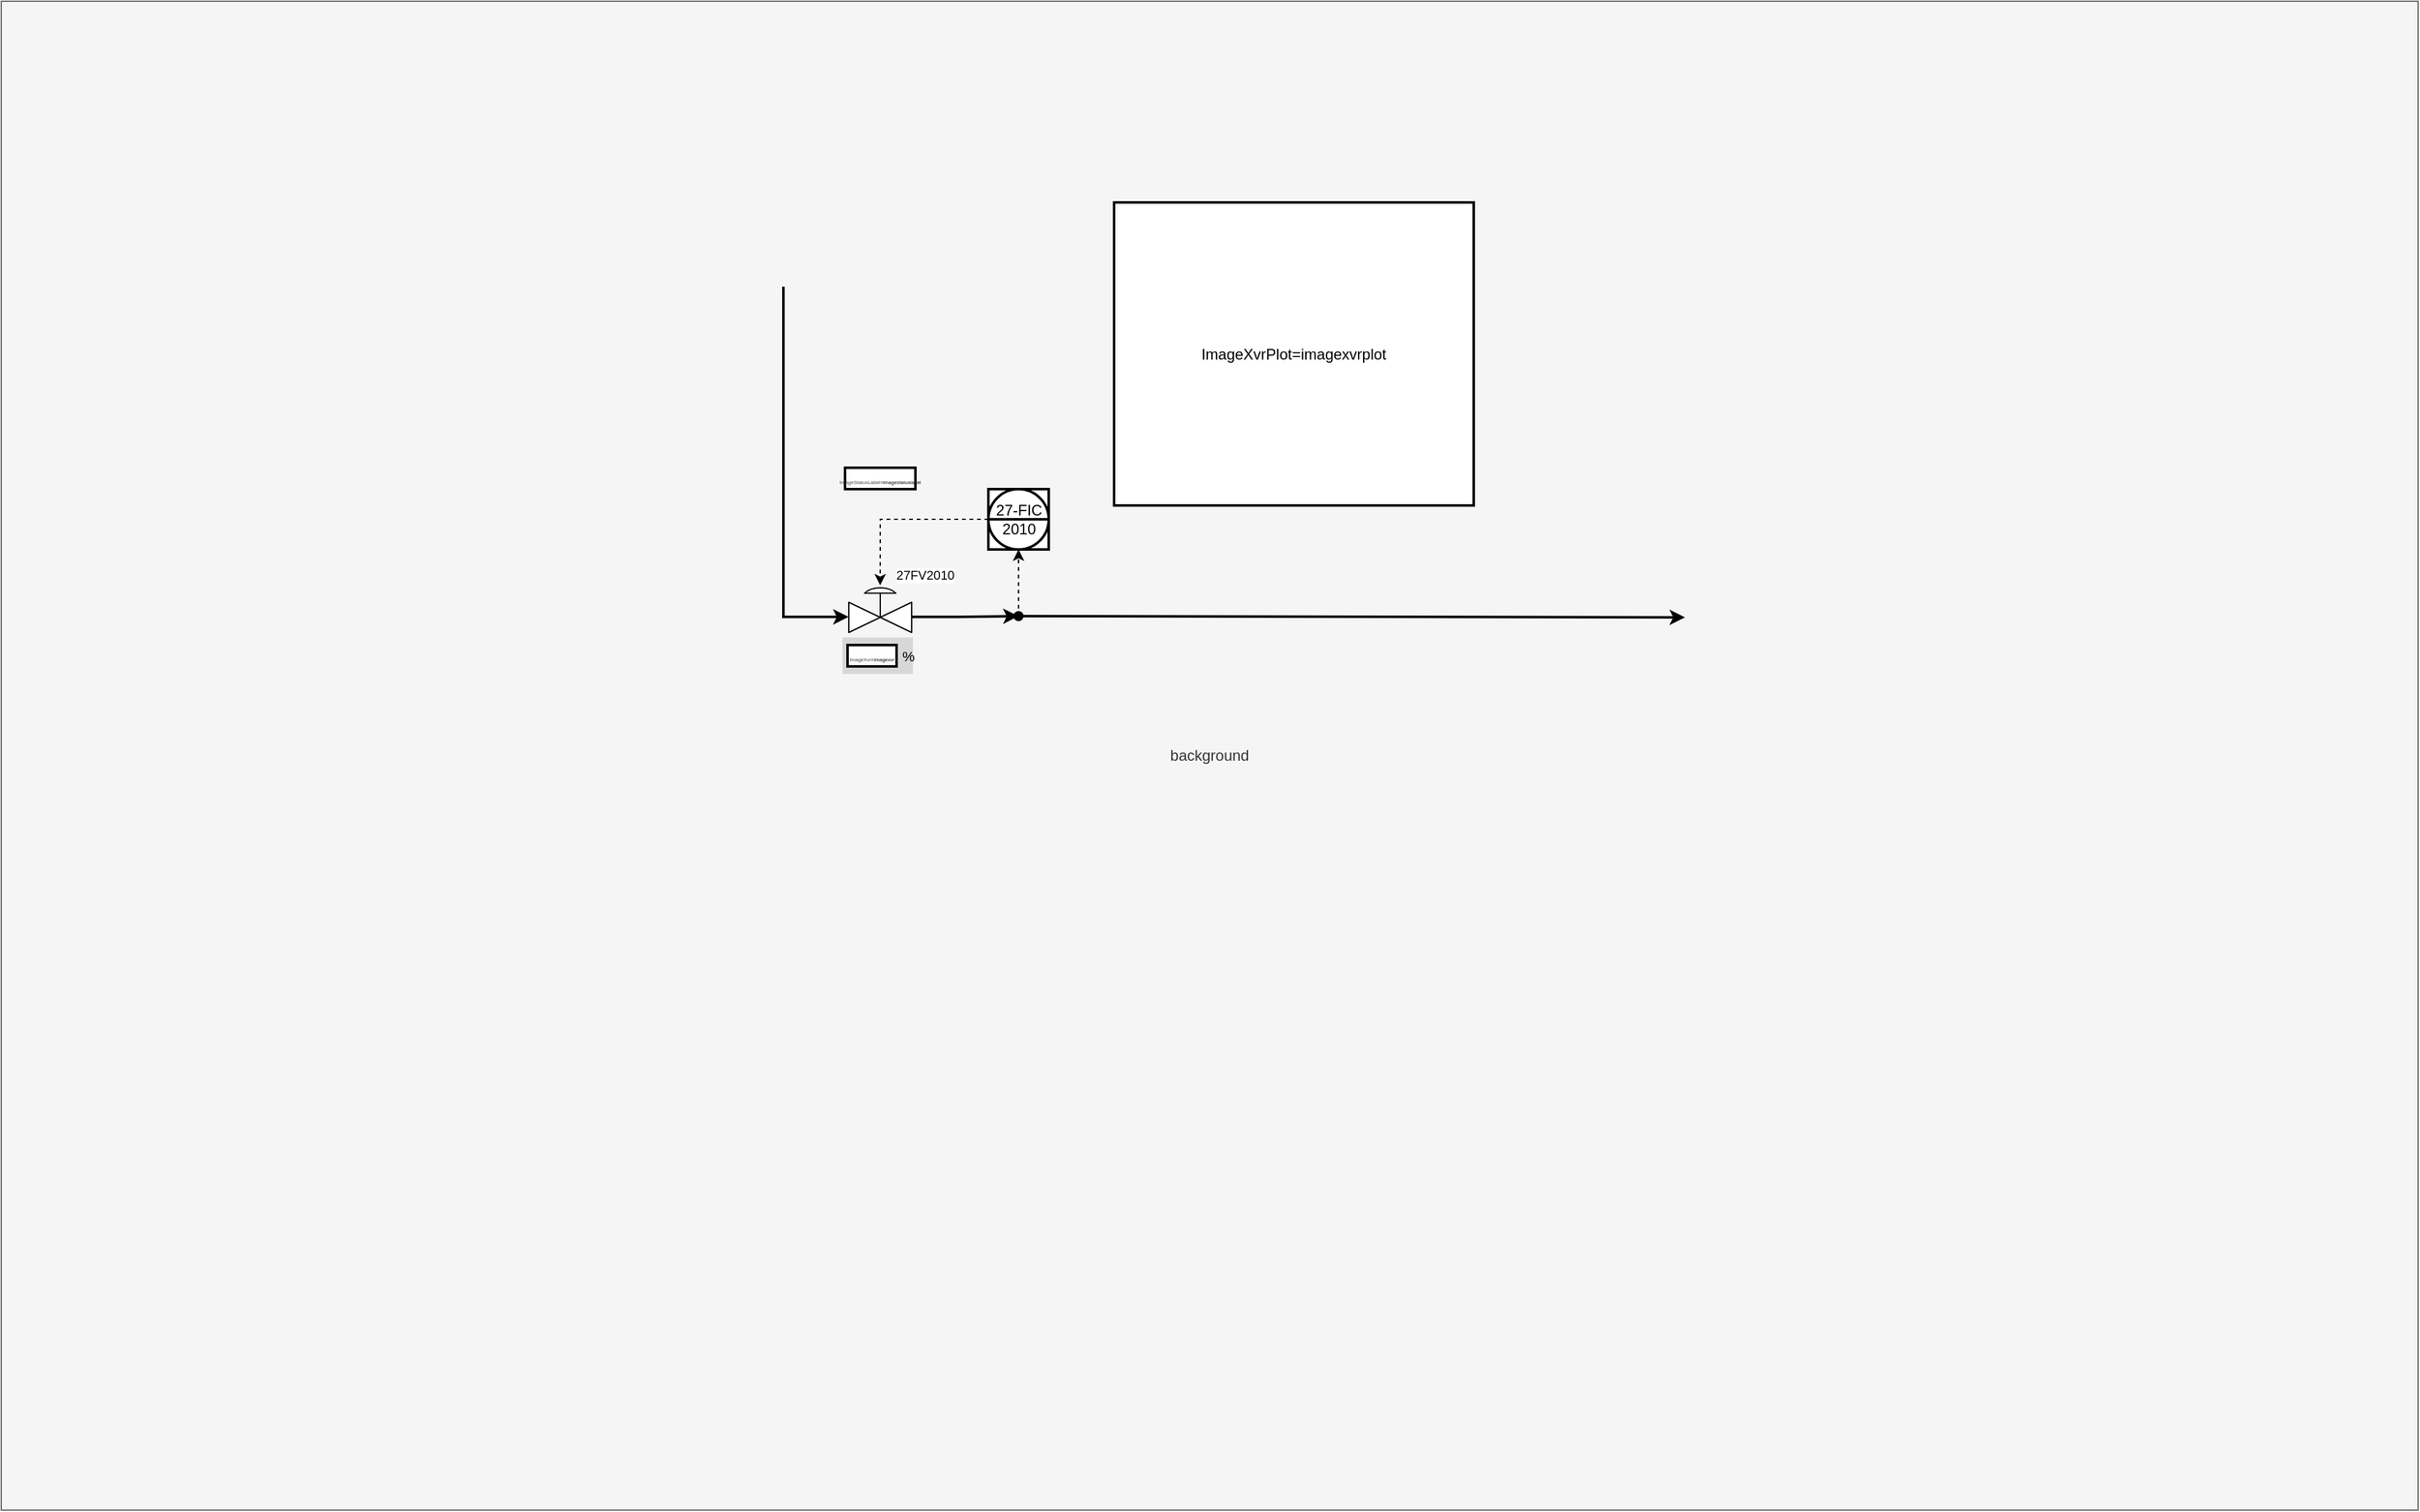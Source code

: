 <mxfile>
    <diagram id="0NMrAdoAzoI9vjW468gd" name="Page-1">
        <mxGraphModel dx="2607" dy="434" grid="1" gridSize="10" guides="1" tooltips="1" connect="1" arrows="1" fold="1" page="1" pageScale="1" pageWidth="1920" pageHeight="1200" math="0" shadow="0">
            <root>
                <mxCell id="0"/>
                <mxCell id="1" style="locked=1;" parent="0"/>
                <mxCell id="2" value="background" style="rounded=0;whiteSpace=wrap;html=1;fillColor=#f5f5f5;fontColor=#333333;strokeColor=#666666;" parent="1" vertex="1">
                    <mxGeometry x="-2" width="1922" height="1200" as="geometry"/>
                </mxCell>
                <mxCell id="4" value="ProcessDiagram" style="" parent="0"/>
                <object label="&lt;span style=&quot;color: rgb(0, 0, 0);&quot;&gt;ImageXvrPlot&lt;/span&gt;=imagexvrplot" id="7">
                    <mxCell style="rounded=0;whiteSpace=wrap;html=1;strokeWidth=2;" parent="4" vertex="1">
                        <mxGeometry x="883" y="160" width="286" height="241" as="geometry"/>
                    </mxCell>
                </object>
                <mxCell id="8" style="edgeStyle=orthogonalEdgeStyle;shape=connector;rounded=0;html=1;strokeColor=default;align=center;verticalAlign=middle;fontFamily=Helvetica;fontSize=11;fontColor=default;labelBackgroundColor=default;endArrow=classic;strokeWidth=2;entryX=0.354;entryY=0.56;entryDx=0;entryDy=0;exitX=0.977;exitY=0.691;exitDx=0;exitDy=0;exitPerimeter=0;entryPerimeter=0;" parent="4" source="10" target="17" edge="1">
                    <mxGeometry relative="1" as="geometry">
                        <mxPoint x="1291" y="490" as="targetPoint"/>
                        <mxPoint x="818" y="490" as="sourcePoint"/>
                    </mxGeometry>
                </mxCell>
                <mxCell id="9" value="" style="edgeStyle=orthogonalEdgeStyle;shape=connector;rounded=0;html=1;strokeColor=default;align=center;verticalAlign=middle;fontFamily=Helvetica;fontSize=11;fontColor=default;labelBackgroundColor=default;endArrow=classic;strokeWidth=2;entryDx=0;entryDy=0;exitX=1.075;exitY=0.825;exitDx=0;exitDy=0;exitPerimeter=0;entryX=-0.003;entryY=0.691;entryPerimeter=0;" parent="4" target="10" edge="1">
                    <mxGeometry relative="1" as="geometry">
                        <mxPoint x="818" y="490" as="targetPoint"/>
                        <mxPoint x="620" y="227" as="sourcePoint"/>
                        <Array as="points">
                            <mxPoint x="620" y="490"/>
                        </Array>
                    </mxGeometry>
                </mxCell>
                <mxCell id="10" value="" style="verticalLabelPosition=bottom;align=center;html=1;verticalAlign=top;pointerEvents=1;dashed=0;shape=mxgraph.pid2valves.valve;valveType=gate;actuator=diaph;rotation=0;strokeWidth=1;" parent="4" vertex="1">
                    <mxGeometry x="672" y="462" width="50" height="40" as="geometry"/>
                </mxCell>
                <mxCell id="11" value="27FV2010" style="text;html=1;align=center;verticalAlign=middle;whiteSpace=wrap;rounded=0;fontFamily=Helvetica;fontSize=10;fontColor=default;labelBackgroundColor=default;fillColor=none;" parent="4" vertex="1">
                    <mxGeometry x="703" y="441" width="60" height="30" as="geometry"/>
                </mxCell>
                <mxCell id="12" value="27-FIC&lt;div&gt;2010&lt;/div&gt;" style="html=1;outlineConnect=0;align=center;dashed=0;aspect=fixed;shape=mxgraph.pid2inst.sharedCont;mounting=room;strokeWidth=2;" parent="4" vertex="1">
                    <mxGeometry x="783" y="388" width="48" height="48" as="geometry"/>
                </mxCell>
                <mxCell id="15" style="edgeStyle=none;html=1;entryX=0;entryY=0.5;entryDx=0;entryDy=0;strokeWidth=2;" parent="4" source="17" edge="1">
                    <mxGeometry relative="1" as="geometry">
                        <mxPoint x="1337" y="490" as="targetPoint"/>
                    </mxGeometry>
                </mxCell>
                <mxCell id="16" style="edgeStyle=none;html=1;entryX=0.5;entryY=1;entryDx=0;entryDy=0;strokeWidth=1;dashed=1;" parent="4" source="17" target="12" edge="1">
                    <mxGeometry relative="1" as="geometry"/>
                </mxCell>
                <mxCell id="17" value="" style="shape=waypoint;sketch=0;fillStyle=solid;size=6;pointerEvents=1;points=[];fillColor=none;resizable=0;rotatable=0;perimeter=centerPerimeter;snapToPoint=1;fontFamily=Helvetica;fontSize=11;fontColor=default;labelBackgroundColor=default;strokeWidth=2;" parent="4" vertex="1">
                    <mxGeometry x="797" y="479" width="20" height="20" as="geometry"/>
                </mxCell>
                <mxCell id="18" style="edgeStyle=orthogonalEdgeStyle;html=1;rounded=0;curved=0;entryX=0.499;entryY=0.063;entryDx=0;entryDy=0;entryPerimeter=0;dashed=1;strokeWidth=1;" parent="4" source="12" target="10" edge="1">
                    <mxGeometry relative="1" as="geometry">
                        <mxPoint x="692" y="371" as="targetPoint"/>
                    </mxGeometry>
                </mxCell>
                <object label="&lt;font style=&quot;font-size: 4px;&quot;&gt;&lt;span style=&quot;color: rgb(63, 63, 63);&quot;&gt;ImageStatusLabel&lt;/span&gt;=imagestatuslabel&lt;/font&gt;" Texts="&quot;Text1 with space&quot; &quot;Text2!&quot; &quot;Text3&quot; &quot;Text4&quot;" Colors="&quot;red&quot; &quot;blue&quot; &quot;#548235&quot; &quot;orange&quot;" id="20">
                    <mxCell style="rounded=0;whiteSpace=wrap;html=1;strokeWidth=2;" parent="4" vertex="1">
                        <mxGeometry x="669" y="371" width="56" height="17" as="geometry"/>
                    </mxCell>
                </object>
                <mxCell id="13" value="&lt;span style=&quot;white-space: pre;&quot;&gt;&#x9;&lt;/span&gt;&lt;span style=&quot;white-space: pre;&quot;&gt;&#x9;&lt;/span&gt;%" style="rounded=0;whiteSpace=wrap;html=1;fontFamily=Helvetica;fontSize=11;fontColor=default;labelBackgroundColor=none;labelBorderColor=none;fillColor=light-dark(#d7d7d7, #EDEDED);strokeColor=none;" parent="4" vertex="1">
                    <mxGeometry x="667.0" y="506" width="56" height="29" as="geometry"/>
                </mxCell>
                <object label="&lt;font style=&quot;font-size: 4px;&quot;&gt;&lt;span style=&quot;color: rgb(63, 63, 63);&quot;&gt;ImageXvr&lt;/span&gt;=imagexvr&lt;/font&gt;" Colors="&quot;Blue&quot;" id="14">
                    <mxCell style="rounded=0;whiteSpace=wrap;html=1;strokeWidth=2;" parent="4" vertex="1">
                        <mxGeometry x="671.0" y="512" width="39" height="17" as="geometry"/>
                    </mxCell>
                </object>
            </root>
        </mxGraphModel>
    </diagram>
</mxfile>
